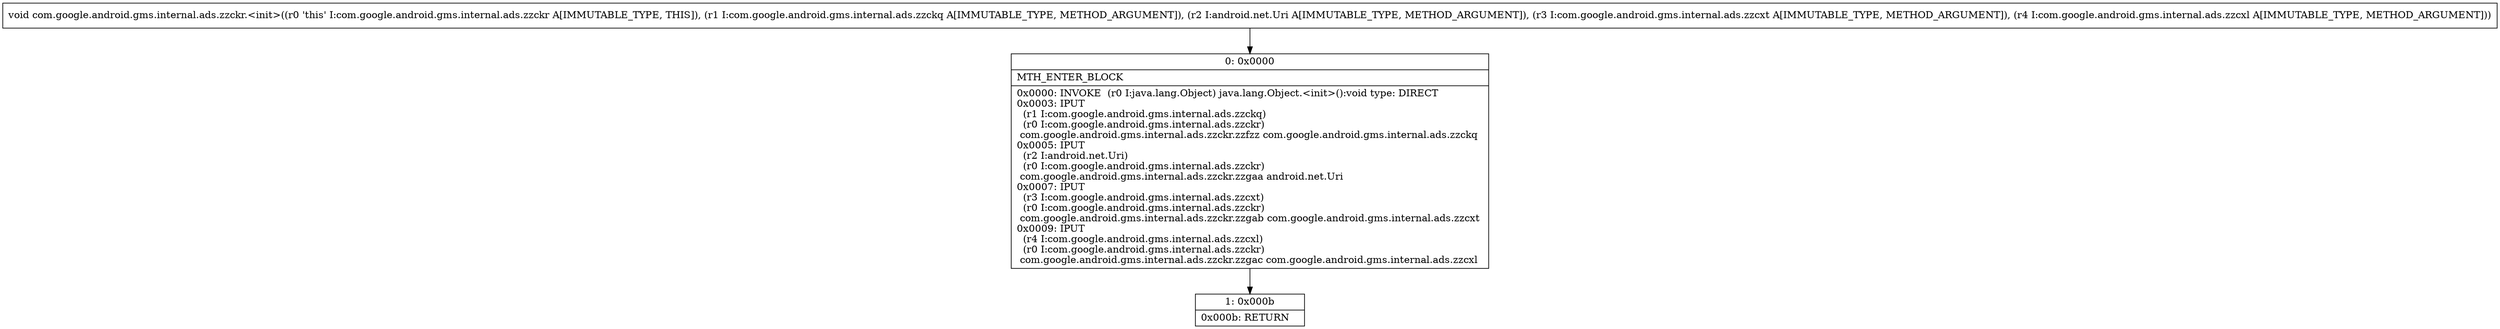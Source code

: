 digraph "CFG forcom.google.android.gms.internal.ads.zzckr.\<init\>(Lcom\/google\/android\/gms\/internal\/ads\/zzckq;Landroid\/net\/Uri;Lcom\/google\/android\/gms\/internal\/ads\/zzcxt;Lcom\/google\/android\/gms\/internal\/ads\/zzcxl;)V" {
Node_0 [shape=record,label="{0\:\ 0x0000|MTH_ENTER_BLOCK\l|0x0000: INVOKE  (r0 I:java.lang.Object) java.lang.Object.\<init\>():void type: DIRECT \l0x0003: IPUT  \l  (r1 I:com.google.android.gms.internal.ads.zzckq)\l  (r0 I:com.google.android.gms.internal.ads.zzckr)\l com.google.android.gms.internal.ads.zzckr.zzfzz com.google.android.gms.internal.ads.zzckq \l0x0005: IPUT  \l  (r2 I:android.net.Uri)\l  (r0 I:com.google.android.gms.internal.ads.zzckr)\l com.google.android.gms.internal.ads.zzckr.zzgaa android.net.Uri \l0x0007: IPUT  \l  (r3 I:com.google.android.gms.internal.ads.zzcxt)\l  (r0 I:com.google.android.gms.internal.ads.zzckr)\l com.google.android.gms.internal.ads.zzckr.zzgab com.google.android.gms.internal.ads.zzcxt \l0x0009: IPUT  \l  (r4 I:com.google.android.gms.internal.ads.zzcxl)\l  (r0 I:com.google.android.gms.internal.ads.zzckr)\l com.google.android.gms.internal.ads.zzckr.zzgac com.google.android.gms.internal.ads.zzcxl \l}"];
Node_1 [shape=record,label="{1\:\ 0x000b|0x000b: RETURN   \l}"];
MethodNode[shape=record,label="{void com.google.android.gms.internal.ads.zzckr.\<init\>((r0 'this' I:com.google.android.gms.internal.ads.zzckr A[IMMUTABLE_TYPE, THIS]), (r1 I:com.google.android.gms.internal.ads.zzckq A[IMMUTABLE_TYPE, METHOD_ARGUMENT]), (r2 I:android.net.Uri A[IMMUTABLE_TYPE, METHOD_ARGUMENT]), (r3 I:com.google.android.gms.internal.ads.zzcxt A[IMMUTABLE_TYPE, METHOD_ARGUMENT]), (r4 I:com.google.android.gms.internal.ads.zzcxl A[IMMUTABLE_TYPE, METHOD_ARGUMENT])) }"];
MethodNode -> Node_0;
Node_0 -> Node_1;
}

